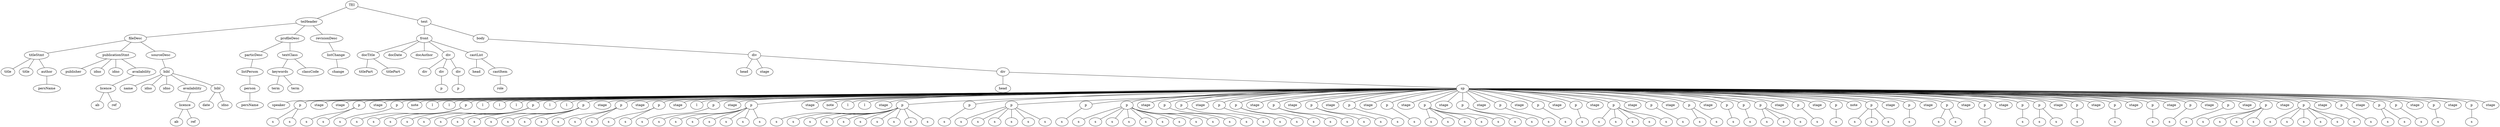 graph Tree {
	"t0" [label = "TEI"];
	"t1" [label = "teiHeader"];
	"t2" [label = "fileDesc"];
	"t3" [label = "titleStmt"];
	"t4" [label = "title"];
	"t5" [label = "title"];
	"t6" [label = "author"];
	"t7" [label = "persName"];
	"t8" [label = "publicationStmt"];
	"t9" [label = "publisher"];
	"t10" [label = "idno"];
	"t11" [label = "idno"];
	"t12" [label = "availability"];
	"t13" [label = "licence"];
	"t14" [label = "ab"];
	"t15" [label = "ref"];
	"t16" [label = "sourceDesc"];
	"t17" [label = "bibl"];
	"t18" [label = "name"];
	"t19" [label = "idno"];
	"t20" [label = "idno"];
	"t21" [label = "availability"];
	"t22" [label = "licence"];
	"t23" [label = "ab"];
	"t24" [label = "ref"];
	"t25" [label = "bibl"];
	"t26" [label = "date"];
	"t27" [label = "idno"];
	"t28" [label = "profileDesc"];
	"t29" [label = "particDesc"];
	"t30" [label = "listPerson"];
	"t31" [label = "person"];
	"t32" [label = "persName"];
	"t33" [label = "textClass"];
	"t34" [label = "keywords"];
	"t35" [label = "term"];
	"t36" [label = "term"];
	"t37" [label = "classCode"];
	"t38" [label = "revisionDesc"];
	"t39" [label = "listChange"];
	"t40" [label = "change"];
	"t41" [label = "text"];
	"t42" [label = "front"];
	"t43" [label = "docTitle"];
	"t44" [label = "titlePart"];
	"t45" [label = "titlePart"];
	"t46" [label = "docDate"];
	"t47" [label = "docAuthor"];
	"t48" [label = "div"];
	"t49" [label = "div"];
	"t50" [label = "div"];
	"t51" [label = "p"];
	"t52" [label = "div"];
	"t53" [label = "p"];
	"t54" [label = "castList"];
	"t55" [label = "head"];
	"t56" [label = "castItem"];
	"t57" [label = "role"];
	"t58" [label = "body"];
	"t59" [label = "div"];
	"t60" [label = "head"];
	"t61" [label = "stage"];
	"t62" [label = "div"];
	"t63" [label = "head"];
	"t64" [label = "sp"];
	"t65" [label = "speaker"];
	"t66" [label = "p"];
	"t67" [label = "s"];
	"t68" [label = "s"];
	"t69" [label = "stage"];
	"t70" [label = "stage"];
	"t71" [label = "p"];
	"t72" [label = "s"];
	"t73" [label = "s"];
	"t74" [label = "stage"];
	"t75" [label = "p"];
	"t76" [label = "s"];
	"t77" [label = "note"];
	"t78" [label = "l"];
	"t79" [label = "l"];
	"t80" [label = "p"];
	"t81" [label = "s"];
	"t82" [label = "s"];
	"t83" [label = "s"];
	"t84" [label = "l"];
	"t85" [label = "l"];
	"t86" [label = "l"];
	"t87" [label = "p"];
	"t88" [label = "s"];
	"t89" [label = "s"];
	"t90" [label = "s"];
	"t91" [label = "s"];
	"t92" [label = "l"];
	"t93" [label = "l"];
	"t94" [label = "p"];
	"t95" [label = "s"];
	"t96" [label = "s"];
	"t97" [label = "s"];
	"t98" [label = "s"];
	"t99" [label = "s"];
	"t100" [label = "stage"];
	"t101" [label = "p"];
	"t102" [label = "s"];
	"t103" [label = "s"];
	"t104" [label = "s"];
	"t105" [label = "stage"];
	"t106" [label = "p"];
	"t107" [label = "s"];
	"t108" [label = "s"];
	"t109" [label = "stage"];
	"t110" [label = "l"];
	"t111" [label = "p"];
	"t112" [label = "s"];
	"t113" [label = "stage"];
	"t114" [label = "p"];
	"t115" [label = "s"];
	"t116" [label = "s"];
	"t117" [label = "s"];
	"t118" [label = "s"];
	"t119" [label = "s"];
	"t120" [label = "s"];
	"t121" [label = "s"];
	"t122" [label = "stage"];
	"t123" [label = "note"];
	"t124" [label = "l"];
	"t125" [label = "l"];
	"t126" [label = "stage"];
	"t127" [label = "p"];
	"t128" [label = "s"];
	"t129" [label = "s"];
	"t130" [label = "s"];
	"t131" [label = "s"];
	"t132" [label = "s"];
	"t133" [label = "s"];
	"t134" [label = "s"];
	"t135" [label = "s"];
	"t136" [label = "s"];
	"t137" [label = "s"];
	"t138" [label = "p"];
	"t139" [label = "s"];
	"t140" [label = "p"];
	"t141" [label = "s"];
	"t142" [label = "s"];
	"t143" [label = "s"];
	"t144" [label = "s"];
	"t145" [label = "s"];
	"t146" [label = "s"];
	"t147" [label = "p"];
	"t148" [label = "s"];
	"t149" [label = "p"];
	"t150" [label = "s"];
	"t151" [label = "s"];
	"t152" [label = "s"];
	"t153" [label = "s"];
	"t154" [label = "s"];
	"t155" [label = "s"];
	"t156" [label = "s"];
	"t157" [label = "s"];
	"t158" [label = "s"];
	"t159" [label = "s"];
	"t160" [label = "stage"];
	"t161" [label = "p"];
	"t162" [label = "s"];
	"t163" [label = "p"];
	"t164" [label = "s"];
	"t165" [label = "stage"];
	"t166" [label = "p"];
	"t167" [label = "s"];
	"t168" [label = "p"];
	"t169" [label = "s"];
	"t170" [label = "s"];
	"t171" [label = "stage"];
	"t172" [label = "p"];
	"t173" [label = "s"];
	"t174" [label = "s"];
	"t175" [label = "stage"];
	"t176" [label = "p"];
	"t177" [label = "s"];
	"t178" [label = "s"];
	"t179" [label = "stage"];
	"t180" [label = "p"];
	"t181" [label = "s"];
	"t182" [label = "stage"];
	"t183" [label = "p"];
	"t184" [label = "s"];
	"t185" [label = "stage"];
	"t186" [label = "p"];
	"t187" [label = "s"];
	"t188" [label = "s"];
	"t189" [label = "s"];
	"t190" [label = "s"];
	"t191" [label = "s"];
	"t192" [label = "stage"];
	"t193" [label = "p"];
	"t194" [label = "s"];
	"t195" [label = "s"];
	"t196" [label = "stage"];
	"t197" [label = "p"];
	"t198" [label = "s"];
	"t199" [label = "stage"];
	"t200" [label = "p"];
	"t201" [label = "s"];
	"t202" [label = "stage"];
	"t203" [label = "p"];
	"t204" [label = "s"];
	"t205" [label = "stage"];
	"t206" [label = "p"];
	"t207" [label = "s"];
	"t208" [label = "s"];
	"t209" [label = "s"];
	"t210" [label = "s"];
	"t211" [label = "s"];
	"t212" [label = "stage"];
	"t213" [label = "p"];
	"t214" [label = "s"];
	"t215" [label = "stage"];
	"t216" [label = "p"];
	"t217" [label = "s"];
	"t218" [label = "s"];
	"t219" [label = "stage"];
	"t220" [label = "p"];
	"t221" [label = "s"];
	"t222" [label = "p"];
	"t223" [label = "s"];
	"t224" [label = "p"];
	"t225" [label = "s"];
	"t226" [label = "s"];
	"t227" [label = "s"];
	"t228" [label = "stage"];
	"t229" [label = "p"];
	"t230" [label = "s"];
	"t231" [label = "stage"];
	"t232" [label = "p"];
	"t233" [label = "s"];
	"t234" [label = "note"];
	"t235" [label = "p"];
	"t236" [label = "s"];
	"t237" [label = "s"];
	"t238" [label = "s"];
	"t239" [label = "stage"];
	"t240" [label = "p"];
	"t241" [label = "s"];
	"t242" [label = "stage"];
	"t243" [label = "p"];
	"t244" [label = "s"];
	"t245" [label = "s"];
	"t246" [label = "stage"];
	"t247" [label = "p"];
	"t248" [label = "s"];
	"t249" [label = "stage"];
	"t250" [label = "p"];
	"t251" [label = "s"];
	"t252" [label = "p"];
	"t253" [label = "s"];
	"t254" [label = "s"];
	"t255" [label = "stage"];
	"t256" [label = "p"];
	"t257" [label = "s"];
	"t258" [label = "stage"];
	"t259" [label = "p"];
	"t260" [label = "s"];
	"t261" [label = "stage"];
	"t262" [label = "p"];
	"t263" [label = "s"];
	"t264" [label = "stage"];
	"t265" [label = "p"];
	"t266" [label = "s"];
	"t267" [label = "stage"];
	"t268" [label = "p"];
	"t269" [label = "s"];
	"t270" [label = "stage"];
	"t271" [label = "p"];
	"t272" [label = "s"];
	"t273" [label = "s"];
	"t274" [label = "s"];
	"t275" [label = "s"];
	"t276" [label = "stage"];
	"t277" [label = "p"];
	"t278" [label = "s"];
	"t279" [label = "s"];
	"t280" [label = "s"];
	"t281" [label = "s"];
	"t282" [label = "s"];
	"t283" [label = "s"];
	"t284" [label = "stage"];
	"t285" [label = "p"];
	"t286" [label = "s"];
	"t287" [label = "stage"];
	"t288" [label = "p"];
	"t289" [label = "s"];
	"t290" [label = "s"];
	"t291" [label = "p"];
	"t292" [label = "s"];
	"t293" [label = "stage"];
	"t294" [label = "p"];
	"t295" [label = "s"];
	"t296" [label = "stage"];
	"t297" [label = "p"];
	"t298" [label = "s"];
	"t299" [label = "stage"];
	"t0" -- "t1";
	"t1" -- "t2";
	"t2" -- "t3";
	"t3" -- "t4";
	"t3" -- "t5";
	"t3" -- "t6";
	"t6" -- "t7";
	"t2" -- "t8";
	"t8" -- "t9";
	"t8" -- "t10";
	"t8" -- "t11";
	"t8" -- "t12";
	"t12" -- "t13";
	"t13" -- "t14";
	"t13" -- "t15";
	"t2" -- "t16";
	"t16" -- "t17";
	"t17" -- "t18";
	"t17" -- "t19";
	"t17" -- "t20";
	"t17" -- "t21";
	"t21" -- "t22";
	"t22" -- "t23";
	"t22" -- "t24";
	"t17" -- "t25";
	"t25" -- "t26";
	"t25" -- "t27";
	"t1" -- "t28";
	"t28" -- "t29";
	"t29" -- "t30";
	"t30" -- "t31";
	"t31" -- "t32";
	"t28" -- "t33";
	"t33" -- "t34";
	"t34" -- "t35";
	"t34" -- "t36";
	"t33" -- "t37";
	"t1" -- "t38";
	"t38" -- "t39";
	"t39" -- "t40";
	"t0" -- "t41";
	"t41" -- "t42";
	"t42" -- "t43";
	"t43" -- "t44";
	"t43" -- "t45";
	"t42" -- "t46";
	"t42" -- "t47";
	"t42" -- "t48";
	"t48" -- "t49";
	"t48" -- "t50";
	"t50" -- "t51";
	"t48" -- "t52";
	"t52" -- "t53";
	"t42" -- "t54";
	"t54" -- "t55";
	"t54" -- "t56";
	"t56" -- "t57";
	"t41" -- "t58";
	"t58" -- "t59";
	"t59" -- "t60";
	"t59" -- "t61";
	"t59" -- "t62";
	"t62" -- "t63";
	"t62" -- "t64";
	"t64" -- "t65";
	"t64" -- "t66";
	"t66" -- "t67";
	"t66" -- "t68";
	"t64" -- "t69";
	"t64" -- "t70";
	"t64" -- "t71";
	"t71" -- "t72";
	"t71" -- "t73";
	"t64" -- "t74";
	"t64" -- "t75";
	"t75" -- "t76";
	"t64" -- "t77";
	"t64" -- "t78";
	"t64" -- "t79";
	"t64" -- "t80";
	"t80" -- "t81";
	"t80" -- "t82";
	"t80" -- "t83";
	"t64" -- "t84";
	"t64" -- "t85";
	"t64" -- "t86";
	"t64" -- "t87";
	"t87" -- "t88";
	"t87" -- "t89";
	"t87" -- "t90";
	"t87" -- "t91";
	"t64" -- "t92";
	"t64" -- "t93";
	"t64" -- "t94";
	"t94" -- "t95";
	"t94" -- "t96";
	"t94" -- "t97";
	"t94" -- "t98";
	"t94" -- "t99";
	"t64" -- "t100";
	"t64" -- "t101";
	"t101" -- "t102";
	"t101" -- "t103";
	"t101" -- "t104";
	"t64" -- "t105";
	"t64" -- "t106";
	"t106" -- "t107";
	"t106" -- "t108";
	"t64" -- "t109";
	"t64" -- "t110";
	"t64" -- "t111";
	"t111" -- "t112";
	"t64" -- "t113";
	"t64" -- "t114";
	"t114" -- "t115";
	"t114" -- "t116";
	"t114" -- "t117";
	"t114" -- "t118";
	"t114" -- "t119";
	"t114" -- "t120";
	"t114" -- "t121";
	"t64" -- "t122";
	"t64" -- "t123";
	"t64" -- "t124";
	"t64" -- "t125";
	"t64" -- "t126";
	"t64" -- "t127";
	"t127" -- "t128";
	"t127" -- "t129";
	"t127" -- "t130";
	"t127" -- "t131";
	"t127" -- "t132";
	"t127" -- "t133";
	"t127" -- "t134";
	"t127" -- "t135";
	"t127" -- "t136";
	"t127" -- "t137";
	"t64" -- "t138";
	"t138" -- "t139";
	"t64" -- "t140";
	"t140" -- "t141";
	"t140" -- "t142";
	"t140" -- "t143";
	"t140" -- "t144";
	"t140" -- "t145";
	"t140" -- "t146";
	"t64" -- "t147";
	"t147" -- "t148";
	"t64" -- "t149";
	"t149" -- "t150";
	"t149" -- "t151";
	"t149" -- "t152";
	"t149" -- "t153";
	"t149" -- "t154";
	"t149" -- "t155";
	"t149" -- "t156";
	"t149" -- "t157";
	"t149" -- "t158";
	"t149" -- "t159";
	"t64" -- "t160";
	"t64" -- "t161";
	"t161" -- "t162";
	"t64" -- "t163";
	"t163" -- "t164";
	"t64" -- "t165";
	"t64" -- "t166";
	"t166" -- "t167";
	"t64" -- "t168";
	"t168" -- "t169";
	"t168" -- "t170";
	"t64" -- "t171";
	"t64" -- "t172";
	"t172" -- "t173";
	"t172" -- "t174";
	"t64" -- "t175";
	"t64" -- "t176";
	"t176" -- "t177";
	"t176" -- "t178";
	"t64" -- "t179";
	"t64" -- "t180";
	"t180" -- "t181";
	"t64" -- "t182";
	"t64" -- "t183";
	"t183" -- "t184";
	"t64" -- "t185";
	"t64" -- "t186";
	"t186" -- "t187";
	"t186" -- "t188";
	"t186" -- "t189";
	"t186" -- "t190";
	"t186" -- "t191";
	"t64" -- "t192";
	"t64" -- "t193";
	"t193" -- "t194";
	"t193" -- "t195";
	"t64" -- "t196";
	"t64" -- "t197";
	"t197" -- "t198";
	"t64" -- "t199";
	"t64" -- "t200";
	"t200" -- "t201";
	"t64" -- "t202";
	"t64" -- "t203";
	"t203" -- "t204";
	"t64" -- "t205";
	"t64" -- "t206";
	"t206" -- "t207";
	"t206" -- "t208";
	"t206" -- "t209";
	"t206" -- "t210";
	"t206" -- "t211";
	"t64" -- "t212";
	"t64" -- "t213";
	"t213" -- "t214";
	"t64" -- "t215";
	"t64" -- "t216";
	"t216" -- "t217";
	"t216" -- "t218";
	"t64" -- "t219";
	"t64" -- "t220";
	"t220" -- "t221";
	"t64" -- "t222";
	"t222" -- "t223";
	"t64" -- "t224";
	"t224" -- "t225";
	"t224" -- "t226";
	"t224" -- "t227";
	"t64" -- "t228";
	"t64" -- "t229";
	"t229" -- "t230";
	"t64" -- "t231";
	"t64" -- "t232";
	"t232" -- "t233";
	"t64" -- "t234";
	"t64" -- "t235";
	"t235" -- "t236";
	"t235" -- "t237";
	"t235" -- "t238";
	"t64" -- "t239";
	"t64" -- "t240";
	"t240" -- "t241";
	"t64" -- "t242";
	"t64" -- "t243";
	"t243" -- "t244";
	"t243" -- "t245";
	"t64" -- "t246";
	"t64" -- "t247";
	"t247" -- "t248";
	"t64" -- "t249";
	"t64" -- "t250";
	"t250" -- "t251";
	"t64" -- "t252";
	"t252" -- "t253";
	"t252" -- "t254";
	"t64" -- "t255";
	"t64" -- "t256";
	"t256" -- "t257";
	"t64" -- "t258";
	"t64" -- "t259";
	"t259" -- "t260";
	"t64" -- "t261";
	"t64" -- "t262";
	"t262" -- "t263";
	"t64" -- "t264";
	"t64" -- "t265";
	"t265" -- "t266";
	"t64" -- "t267";
	"t64" -- "t268";
	"t268" -- "t269";
	"t64" -- "t270";
	"t64" -- "t271";
	"t271" -- "t272";
	"t271" -- "t273";
	"t271" -- "t274";
	"t271" -- "t275";
	"t64" -- "t276";
	"t64" -- "t277";
	"t277" -- "t278";
	"t277" -- "t279";
	"t277" -- "t280";
	"t277" -- "t281";
	"t277" -- "t282";
	"t277" -- "t283";
	"t64" -- "t284";
	"t64" -- "t285";
	"t285" -- "t286";
	"t64" -- "t287";
	"t64" -- "t288";
	"t288" -- "t289";
	"t288" -- "t290";
	"t64" -- "t291";
	"t291" -- "t292";
	"t64" -- "t293";
	"t64" -- "t294";
	"t294" -- "t295";
	"t64" -- "t296";
	"t64" -- "t297";
	"t297" -- "t298";
	"t64" -- "t299";
}
